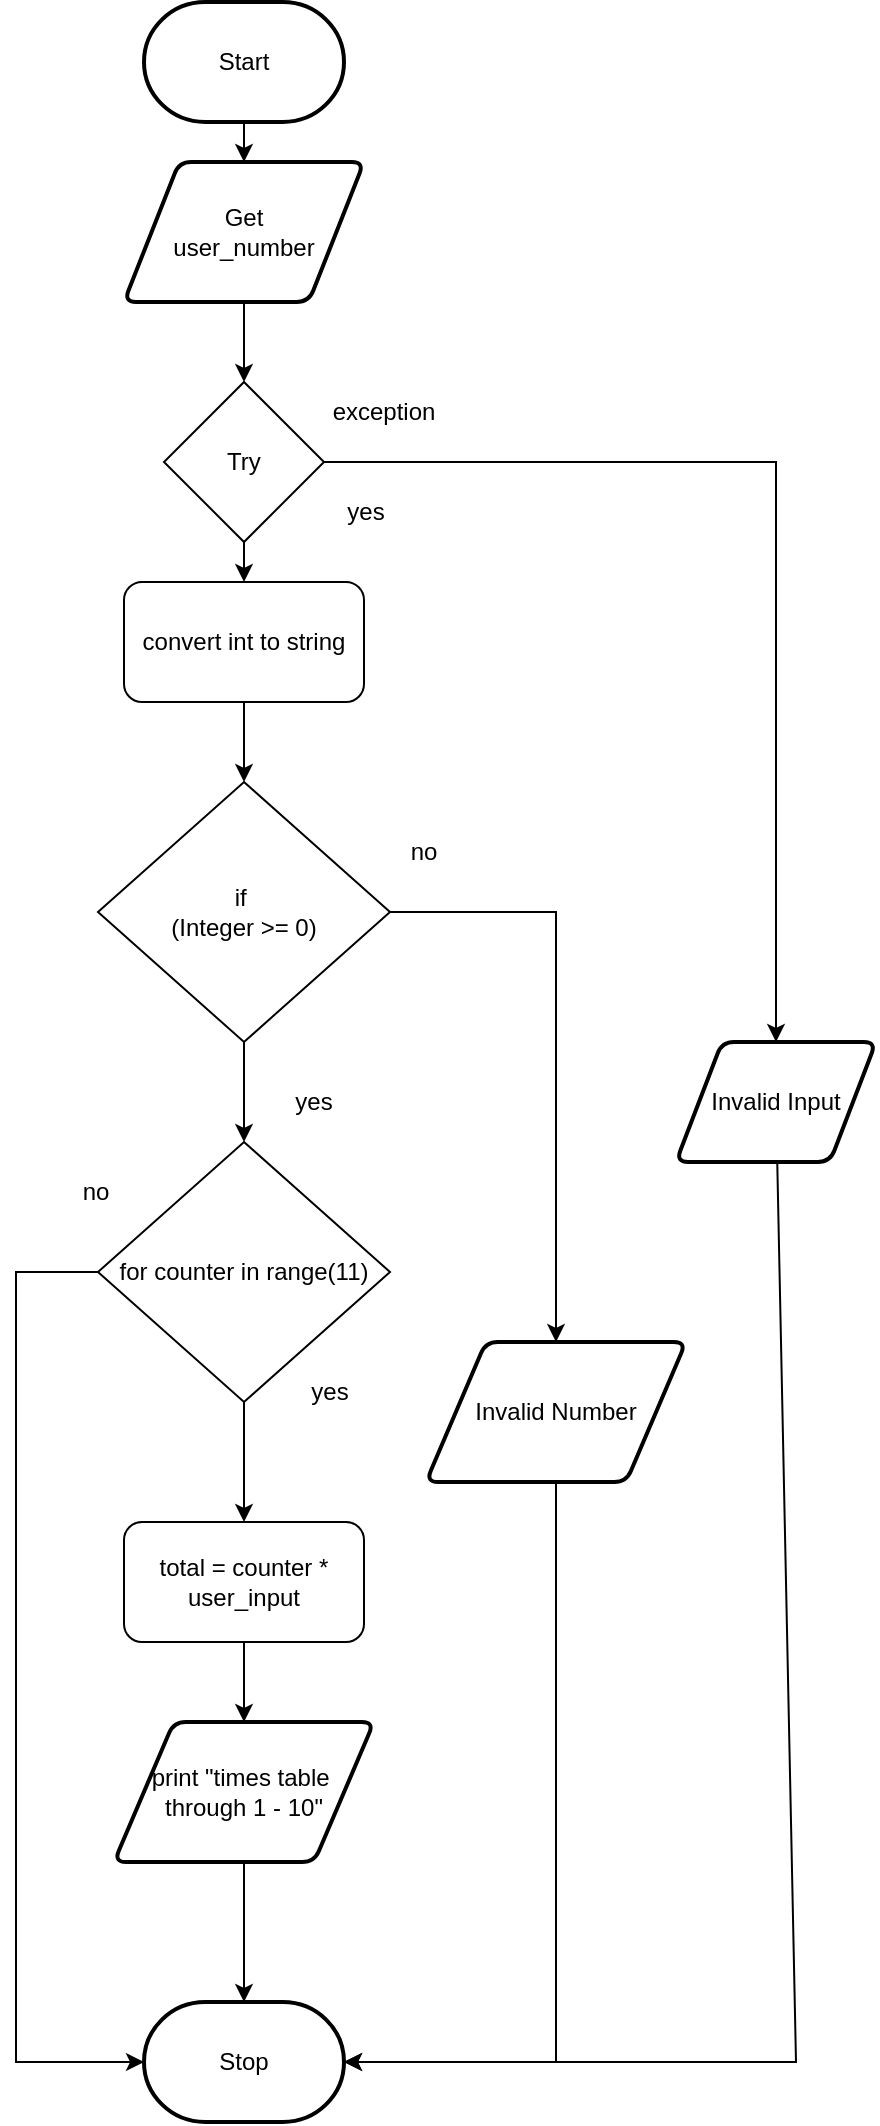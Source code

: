 <mxfile>
    <diagram id="SI7tuCP2dQLLvXjDpIHG" name="Page-1">
        <mxGraphModel dx="1074" dy="1918" grid="1" gridSize="10" guides="1" tooltips="1" connect="1" arrows="1" fold="1" page="1" pageScale="1" pageWidth="827" pageHeight="1169" math="0" shadow="0">
            <root>
                <mxCell id="0"/>
                <mxCell id="1" parent="0"/>
                <mxCell id="3" value="Start" style="strokeWidth=2;html=1;shape=mxgraph.flowchart.terminator;whiteSpace=wrap;" parent="1" vertex="1">
                    <mxGeometry x="364" y="-1040" width="100" height="60" as="geometry"/>
                </mxCell>
                <mxCell id="10" value="Stop" style="strokeWidth=2;html=1;shape=mxgraph.flowchart.terminator;whiteSpace=wrap;rounded=1;" parent="1" vertex="1">
                    <mxGeometry x="364" y="-40" width="100" height="60" as="geometry"/>
                </mxCell>
                <mxCell id="83" value="" style="edgeStyle=none;html=1;" parent="1" source="11" target="81" edge="1">
                    <mxGeometry relative="1" as="geometry"/>
                </mxCell>
                <mxCell id="120" style="edgeStyle=none;html=1;entryX=0.5;entryY=0;entryDx=0;entryDy=0;endArrow=classic;endFill=1;rounded=0;" parent="1" source="11" target="12" edge="1">
                    <mxGeometry relative="1" as="geometry">
                        <Array as="points">
                            <mxPoint x="680" y="-810"/>
                        </Array>
                    </mxGeometry>
                </mxCell>
                <mxCell id="11" value="Try" style="rhombus;whiteSpace=wrap;html=1;" parent="1" vertex="1">
                    <mxGeometry x="374" y="-850" width="80" height="80" as="geometry"/>
                </mxCell>
                <mxCell id="213" style="edgeStyle=none;rounded=0;html=1;entryX=1;entryY=0.5;entryDx=0;entryDy=0;entryPerimeter=0;" edge="1" parent="1" source="12" target="10">
                    <mxGeometry relative="1" as="geometry">
                        <Array as="points">
                            <mxPoint x="690" y="-10"/>
                        </Array>
                    </mxGeometry>
                </mxCell>
                <mxCell id="12" value="Invalid Input" style="shape=parallelogram;html=1;strokeWidth=2;perimeter=parallelogramPerimeter;whiteSpace=wrap;rounded=1;arcSize=12;size=0.23;" parent="1" vertex="1">
                    <mxGeometry x="630" y="-520" width="100" height="60" as="geometry"/>
                </mxCell>
                <mxCell id="171" style="edgeStyle=none;rounded=0;html=1;entryX=0.5;entryY=0;entryDx=0;entryDy=0;fontSize=12;endArrow=classic;endFill=1;exitX=0.5;exitY=1;exitDx=0;exitDy=0;" parent="1" source="118" target="11" edge="1">
                    <mxGeometry relative="1" as="geometry">
                        <mxPoint x="414" y="-820" as="sourcePoint"/>
                    </mxGeometry>
                </mxCell>
                <mxCell id="117" style="edgeStyle=none;html=1;entryX=0.5;entryY=0;entryDx=0;entryDy=0;rounded=0;" parent="1" source="51" target="91" edge="1">
                    <mxGeometry relative="1" as="geometry">
                        <Array as="points">
                            <mxPoint x="570" y="-585"/>
                        </Array>
                    </mxGeometry>
                </mxCell>
                <mxCell id="181" value="" style="edgeStyle=none;rounded=0;html=1;" parent="1" source="51" target="180" edge="1">
                    <mxGeometry relative="1" as="geometry"/>
                </mxCell>
                <mxCell id="51" value="if&amp;nbsp;&lt;br&gt;(Integer &amp;gt;= 0)" style="rhombus;whiteSpace=wrap;html=1;" parent="1" vertex="1">
                    <mxGeometry x="341" y="-650" width="146" height="130" as="geometry"/>
                </mxCell>
                <mxCell id="86" style="edgeStyle=none;html=1;entryX=0.5;entryY=0;entryDx=0;entryDy=0;" parent="1" source="81" target="51" edge="1">
                    <mxGeometry relative="1" as="geometry"/>
                </mxCell>
                <mxCell id="81" value="convert int to string" style="rounded=1;whiteSpace=wrap;html=1;" parent="1" vertex="1">
                    <mxGeometry x="354" y="-750" width="120" height="60" as="geometry"/>
                </mxCell>
                <mxCell id="212" style="edgeStyle=none;html=1;entryX=1;entryY=0.5;entryDx=0;entryDy=0;entryPerimeter=0;rounded=0;" edge="1" parent="1" source="91" target="10">
                    <mxGeometry relative="1" as="geometry">
                        <Array as="points">
                            <mxPoint x="570" y="-10"/>
                        </Array>
                    </mxGeometry>
                </mxCell>
                <mxCell id="91" value="&lt;font style=&quot;font-size: 12px&quot;&gt;Invalid Number&lt;/font&gt;" style="shape=parallelogram;html=1;strokeWidth=2;perimeter=parallelogramPerimeter;whiteSpace=wrap;rounded=1;arcSize=12;size=0.23;" parent="1" vertex="1">
                    <mxGeometry x="505" y="-370" width="130" height="70" as="geometry"/>
                </mxCell>
                <mxCell id="104" value="&lt;font style=&quot;font-size: 12px&quot;&gt;exception&lt;/font&gt;" style="text;html=1;strokeColor=none;fillColor=none;align=center;verticalAlign=middle;whiteSpace=wrap;rounded=0;fontSize=8;" parent="1" vertex="1">
                    <mxGeometry x="454" y="-850" width="60" height="30" as="geometry"/>
                </mxCell>
                <mxCell id="106" value="&lt;font style=&quot;font-size: 12px&quot;&gt;yes&lt;/font&gt;" style="text;html=1;strokeColor=none;fillColor=none;align=center;verticalAlign=middle;whiteSpace=wrap;rounded=0;fontSize=8;" parent="1" vertex="1">
                    <mxGeometry x="445" y="-800" width="60" height="30" as="geometry"/>
                </mxCell>
                <mxCell id="108" value="&lt;font style=&quot;font-size: 12px&quot;&gt;yes&lt;/font&gt;" style="text;html=1;strokeColor=none;fillColor=none;align=center;verticalAlign=middle;whiteSpace=wrap;rounded=0;fontSize=8;" parent="1" vertex="1">
                    <mxGeometry x="419" y="-505" width="60" height="30" as="geometry"/>
                </mxCell>
                <mxCell id="110" value="&lt;font style=&quot;font-size: 12px&quot;&gt;no&lt;/font&gt;" style="text;html=1;strokeColor=none;fillColor=none;align=center;verticalAlign=middle;whiteSpace=wrap;rounded=0;fontSize=8;" parent="1" vertex="1">
                    <mxGeometry x="474" y="-630" width="60" height="30" as="geometry"/>
                </mxCell>
                <mxCell id="118" value="Get&lt;br&gt;user_number" style="shape=parallelogram;html=1;strokeWidth=2;perimeter=parallelogramPerimeter;whiteSpace=wrap;rounded=1;arcSize=12;size=0.23;" parent="1" vertex="1">
                    <mxGeometry x="354" y="-960" width="120" height="70" as="geometry"/>
                </mxCell>
                <mxCell id="119" value="" style="edgeStyle=none;rounded=0;html=1;endArrow=classic;endFill=1;" parent="1" source="3" target="118" edge="1">
                    <mxGeometry relative="1" as="geometry">
                        <mxPoint x="414" y="-860" as="sourcePoint"/>
                        <mxPoint x="414" y="-704" as="targetPoint"/>
                    </mxGeometry>
                </mxCell>
                <mxCell id="208" value="" style="edgeStyle=none;html=1;" edge="1" parent="1" source="180" target="207">
                    <mxGeometry relative="1" as="geometry"/>
                </mxCell>
                <mxCell id="214" style="edgeStyle=none;rounded=0;html=1;entryX=0;entryY=0.5;entryDx=0;entryDy=0;entryPerimeter=0;" edge="1" parent="1" source="180" target="10">
                    <mxGeometry relative="1" as="geometry">
                        <Array as="points">
                            <mxPoint x="300" y="-405"/>
                            <mxPoint x="300" y="-10"/>
                        </Array>
                    </mxGeometry>
                </mxCell>
                <mxCell id="180" value="&lt;br&gt;for counter in range(11)&lt;br&gt;&amp;nbsp;" style="rhombus;whiteSpace=wrap;html=1;" parent="1" vertex="1">
                    <mxGeometry x="341" y="-470" width="146" height="130" as="geometry"/>
                </mxCell>
                <mxCell id="195" value="&lt;font style=&quot;font-size: 12px&quot;&gt;yes&lt;/font&gt;" style="text;html=1;strokeColor=none;fillColor=none;align=center;verticalAlign=middle;whiteSpace=wrap;rounded=0;fontSize=8;" parent="1" vertex="1">
                    <mxGeometry x="427" y="-360" width="60" height="30" as="geometry"/>
                </mxCell>
                <mxCell id="196" value="&lt;font style=&quot;font-size: 12px&quot;&gt;no&lt;/font&gt;" style="text;html=1;strokeColor=none;fillColor=none;align=center;verticalAlign=middle;whiteSpace=wrap;rounded=0;fontSize=8;" parent="1" vertex="1">
                    <mxGeometry x="310" y="-460" width="60" height="30" as="geometry"/>
                </mxCell>
                <mxCell id="210" style="edgeStyle=none;html=1;entryX=0.5;entryY=0;entryDx=0;entryDy=0;" edge="1" parent="1" source="207" target="209">
                    <mxGeometry relative="1" as="geometry"/>
                </mxCell>
                <mxCell id="207" value="total = counter * user_input" style="rounded=1;whiteSpace=wrap;html=1;" vertex="1" parent="1">
                    <mxGeometry x="354" y="-280" width="120" height="60" as="geometry"/>
                </mxCell>
                <mxCell id="211" value="" style="edgeStyle=none;html=1;" edge="1" parent="1" source="209" target="10">
                    <mxGeometry relative="1" as="geometry"/>
                </mxCell>
                <mxCell id="209" value="print &quot;times table&amp;nbsp;&lt;br&gt;through 1 - 10&quot;" style="shape=parallelogram;html=1;strokeWidth=2;perimeter=parallelogramPerimeter;whiteSpace=wrap;rounded=1;arcSize=12;size=0.23;" vertex="1" parent="1">
                    <mxGeometry x="349" y="-180" width="130" height="70" as="geometry"/>
                </mxCell>
            </root>
        </mxGraphModel>
    </diagram>
</mxfile>